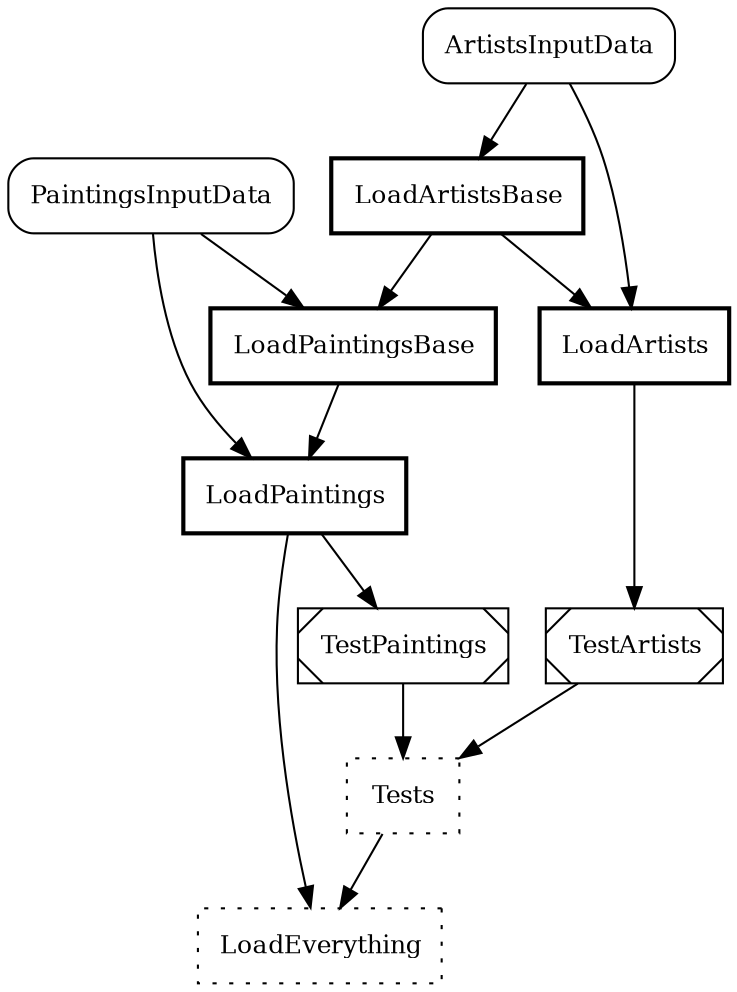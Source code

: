 digraph G {
LoadEverything_ [label=< <TABLE BORDER="0" CELLSPACING="1" CELLPADDING="1"><TR><TD COLSPAN="2" ALIGN="CENTER"><FONT POINT-SIZE="12">LoadEverything</FONT></TD></TR></TABLE> >, shape="rect", style="dotted"];

LoadPaintings_ [label=< <TABLE BORDER="0" CELLSPACING="1" CELLPADDING="1"><TR><TD COLSPAN="2" ALIGN="CENTER"><FONT POINT-SIZE="12">LoadPaintings</FONT></TD></TR></TABLE> >, shape="rect", style="bold"];

LoadPaintingsBase_ [label=< <TABLE BORDER="0" CELLSPACING="1" CELLPADDING="1"><TR><TD COLSPAN="2" ALIGN="CENTER"><FONT POINT-SIZE="12">LoadPaintingsBase</FONT></TD></TR></TABLE> >, shape="rect", style="bold"];

LoadArtistsBase_ [label=< <TABLE BORDER="0" CELLSPACING="1" CELLPADDING="1"><TR><TD COLSPAN="2" ALIGN="CENTER"><FONT POINT-SIZE="12">LoadArtistsBase</FONT></TD></TR></TABLE> >, shape="rect", style="bold"];

ArtistsInputData_ [label=< <TABLE BORDER="0" CELLSPACING="1" CELLPADDING="1"><TR><TD COLSPAN="2" ALIGN="CENTER"><FONT POINT-SIZE="12">ArtistsInputData</FONT></TD></TR></TABLE> >, shape="rect", style="rounded"];

ArtistsInputData_ -> LoadArtistsBase_;

LoadArtistsBase_ -> LoadPaintingsBase_;

PaintingsInputData_ [label=< <TABLE BORDER="0" CELLSPACING="1" CELLPADDING="1"><TR><TD COLSPAN="2" ALIGN="CENTER"><FONT POINT-SIZE="12">PaintingsInputData</FONT></TD></TR></TABLE> >, shape="rect", style="rounded"];

PaintingsInputData_ -> LoadPaintingsBase_;

LoadPaintingsBase_ -> LoadPaintings_;

PaintingsInputData_ -> LoadPaintings_;

LoadPaintings_ -> LoadEverything_;

Tests_ [label=< <TABLE BORDER="0" CELLSPACING="1" CELLPADDING="1"><TR><TD COLSPAN="2" ALIGN="CENTER"><FONT POINT-SIZE="12">Tests</FONT></TD></TR></TABLE> >, shape="rect", style="dotted"];

TestArtists_ [label=< <TABLE BORDER="0" CELLSPACING="1" CELLPADDING="1"><TR><TD COLSPAN="2" ALIGN="CENTER"><FONT POINT-SIZE="12">TestArtists</FONT></TD></TR></TABLE> >, shape="rect", style="diagonals"];

LoadArtists_ [label=< <TABLE BORDER="0" CELLSPACING="1" CELLPADDING="1"><TR><TD COLSPAN="2" ALIGN="CENTER"><FONT POINT-SIZE="12">LoadArtists</FONT></TD></TR></TABLE> >, shape="rect", style="bold"];

ArtistsInputData_ -> LoadArtists_;

LoadArtistsBase_ -> LoadArtists_;

LoadArtists_ -> TestArtists_;

TestArtists_ -> Tests_;

TestPaintings_ [label=< <TABLE BORDER="0" CELLSPACING="1" CELLPADDING="1"><TR><TD COLSPAN="2" ALIGN="CENTER"><FONT POINT-SIZE="12">TestPaintings</FONT></TD></TR></TABLE> >, shape="rect", style="diagonals"];

LoadPaintings_ -> TestPaintings_;

TestPaintings_ -> Tests_;

Tests_ -> LoadEverything_;

}
